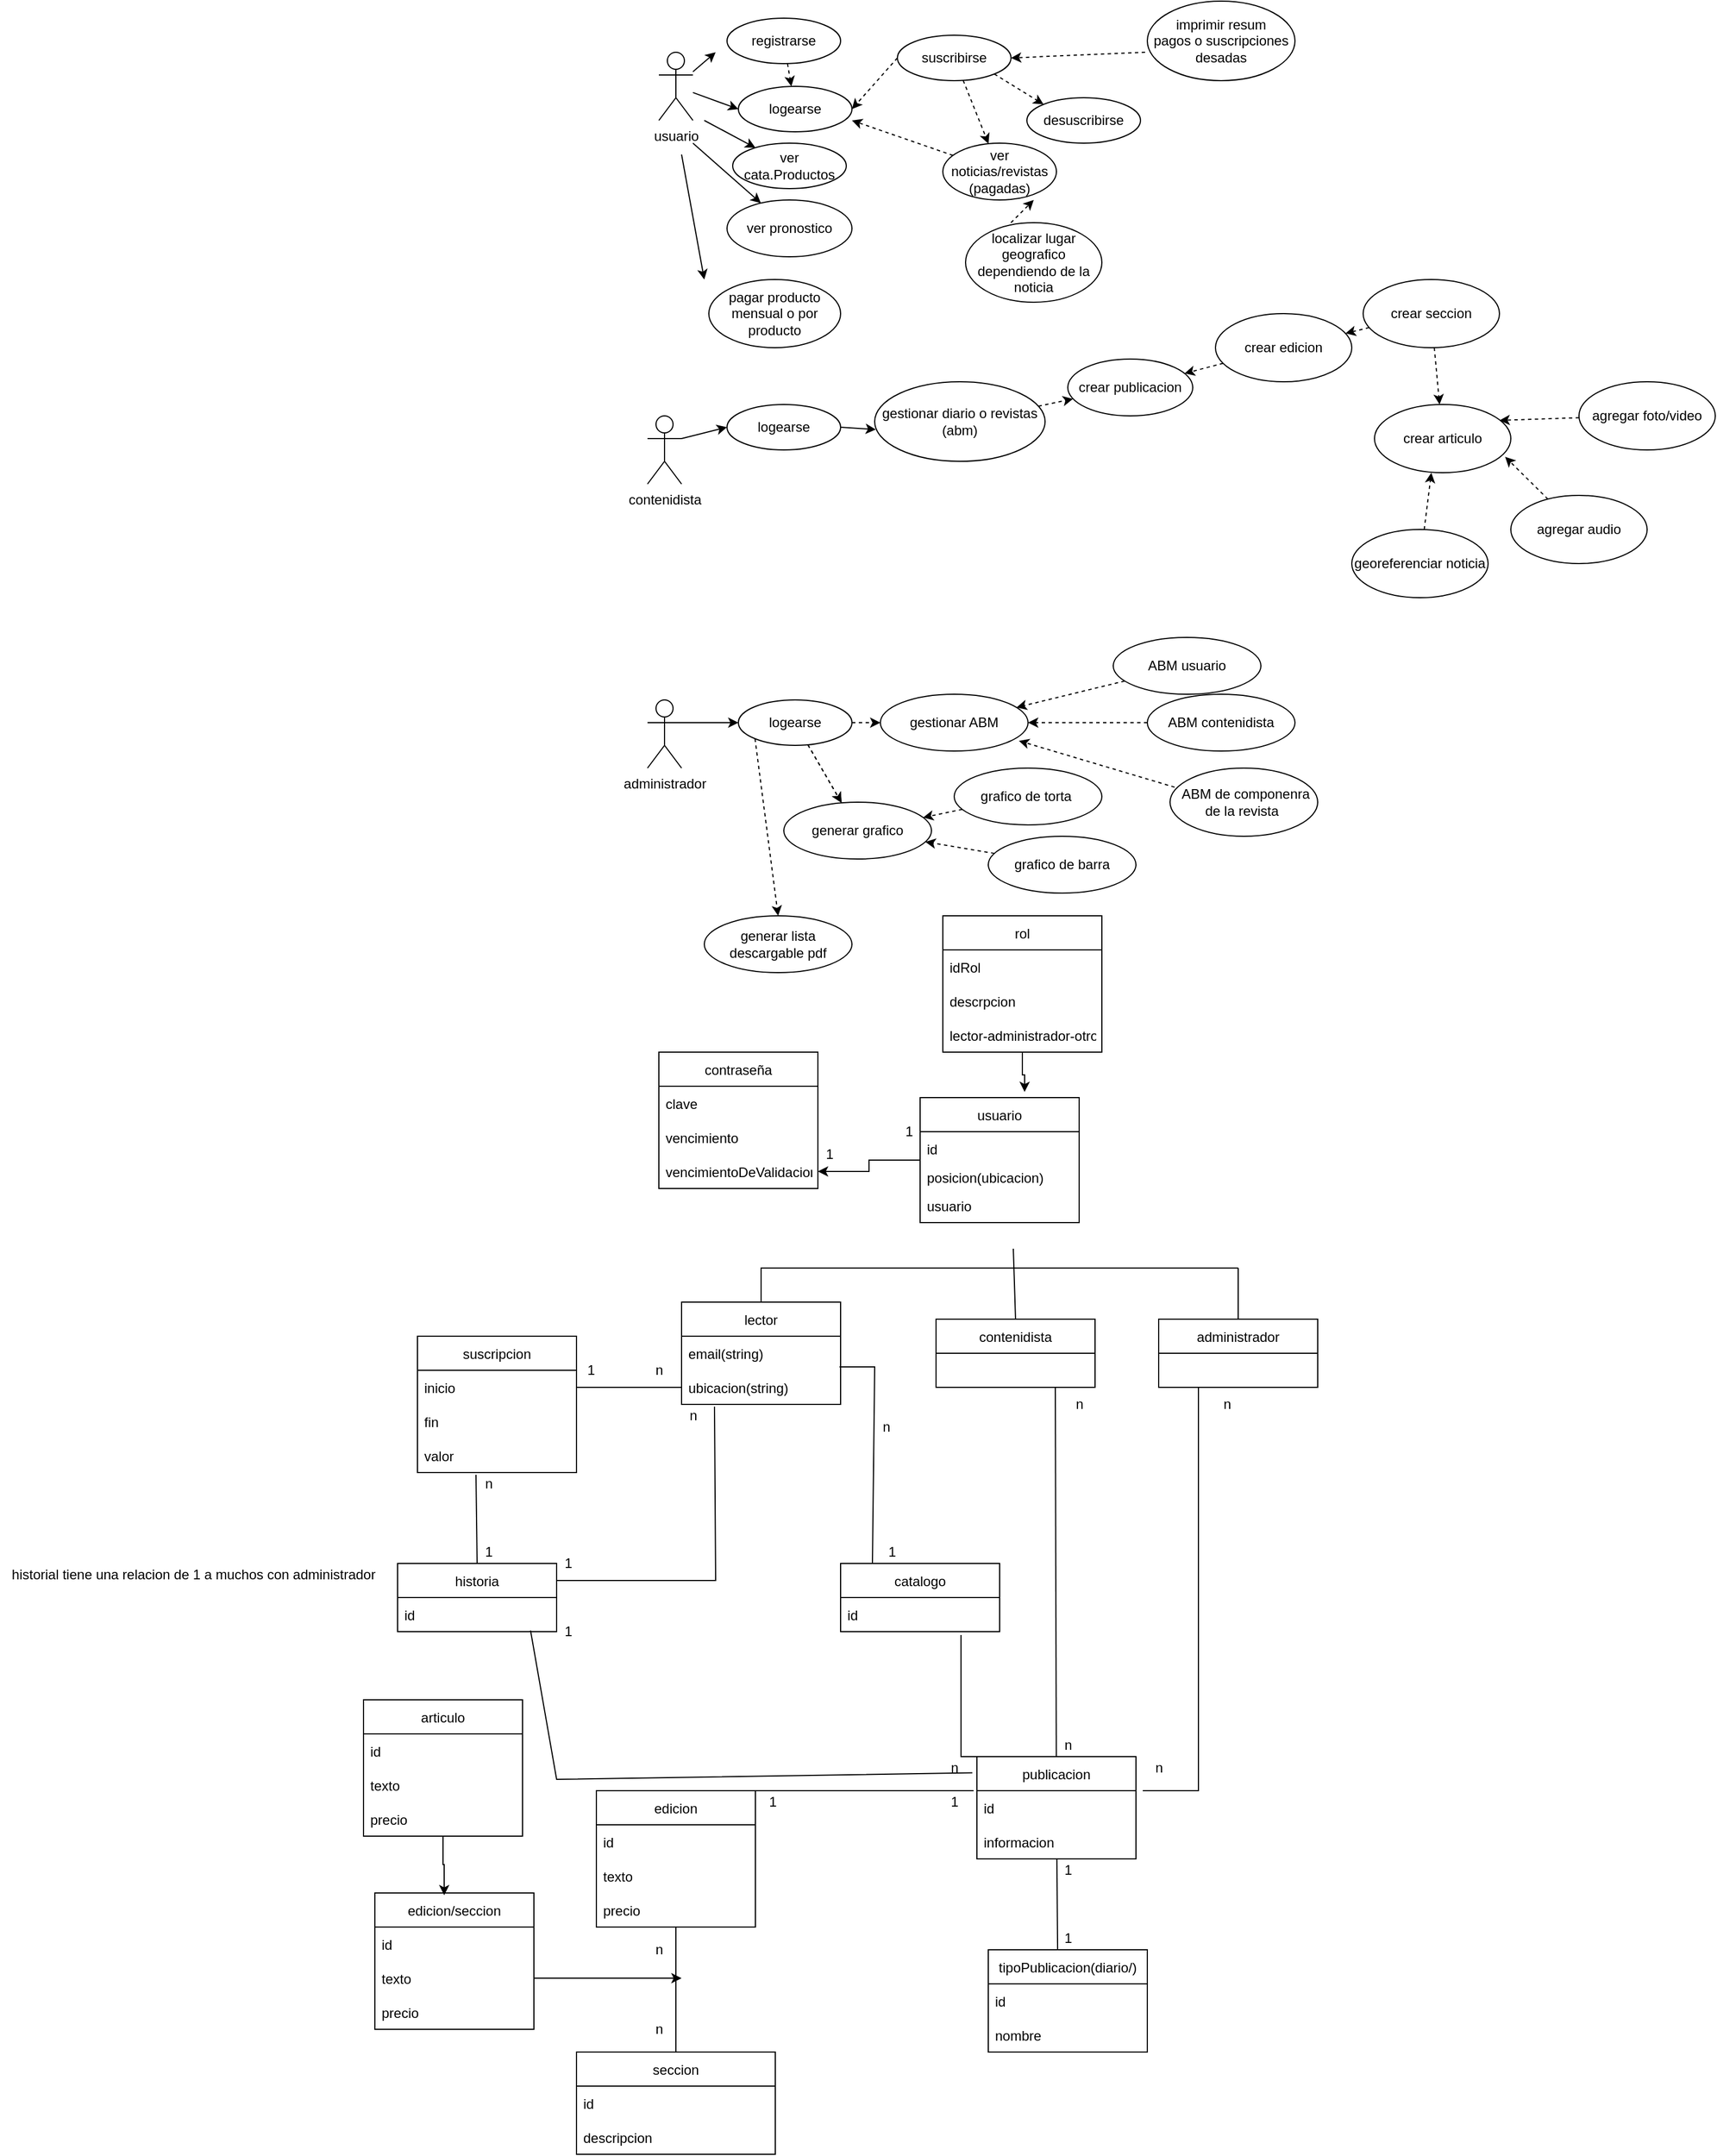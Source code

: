 <mxfile version="20.4.1" type="device"><diagram id="THn4o8wY6ySCoIW1aiq6" name="Page-1"><mxGraphModel dx="2061" dy="482" grid="1" gridSize="10" guides="1" tooltips="1" connect="1" arrows="1" fold="1" page="1" pageScale="1" pageWidth="827" pageHeight="1169" math="0" shadow="0"><root><mxCell id="0"/><mxCell id="1" parent="0"/><mxCell id="rPVQIEFr-Kwsjh4Wo6Wj-1" value="usuario" style="shape=umlActor;verticalLabelPosition=bottom;verticalAlign=top;html=1;outlineConnect=0;" parent="1" vertex="1"><mxGeometry x="30" y="50" width="30" height="60" as="geometry"/></mxCell><mxCell id="rPVQIEFr-Kwsjh4Wo6Wj-22" value="" style="edgeStyle=none;rounded=0;orthogonalLoop=1;jettySize=auto;html=1;dashed=1;startArrow=none;startFill=0;" parent="1" source="rPVQIEFr-Kwsjh4Wo6Wj-3" target="rPVQIEFr-Kwsjh4Wo6Wj-4" edge="1"><mxGeometry relative="1" as="geometry"/></mxCell><mxCell id="rPVQIEFr-Kwsjh4Wo6Wj-3" value="registrarse" style="ellipse;whiteSpace=wrap;html=1;align=center;newEdgeStyle={&quot;edgeStyle&quot;:&quot;entityRelationEdgeStyle&quot;,&quot;startArrow&quot;:&quot;none&quot;,&quot;endArrow&quot;:&quot;none&quot;,&quot;segment&quot;:10,&quot;curved&quot;:1};treeFolding=1;treeMoving=1;" parent="1" vertex="1"><mxGeometry x="90" y="20" width="100" height="40" as="geometry"/></mxCell><mxCell id="rPVQIEFr-Kwsjh4Wo6Wj-4" value="logearse" style="ellipse;whiteSpace=wrap;html=1;align=center;newEdgeStyle={&quot;edgeStyle&quot;:&quot;entityRelationEdgeStyle&quot;,&quot;startArrow&quot;:&quot;none&quot;,&quot;endArrow&quot;:&quot;none&quot;,&quot;segment&quot;:10,&quot;curved&quot;:1};treeFolding=1;treeMoving=1;" parent="1" vertex="1"><mxGeometry x="100" y="80" width="100" height="40" as="geometry"/></mxCell><mxCell id="rPVQIEFr-Kwsjh4Wo6Wj-5" value="ver cata.Productos" style="ellipse;whiteSpace=wrap;html=1;align=center;newEdgeStyle={&quot;edgeStyle&quot;:&quot;entityRelationEdgeStyle&quot;,&quot;startArrow&quot;:&quot;none&quot;,&quot;endArrow&quot;:&quot;none&quot;,&quot;segment&quot;:10,&quot;curved&quot;:1};treeFolding=1;treeMoving=1;" parent="1" vertex="1"><mxGeometry x="95" y="130" width="100" height="40" as="geometry"/></mxCell><mxCell id="rPVQIEFr-Kwsjh4Wo6Wj-26" value="" style="edgeStyle=none;rounded=0;orthogonalLoop=1;jettySize=auto;html=1;dashed=1;startArrow=none;startFill=0;" parent="1" source="rPVQIEFr-Kwsjh4Wo6Wj-6" target="rPVQIEFr-Kwsjh4Wo6Wj-9" edge="1"><mxGeometry relative="1" as="geometry"/></mxCell><mxCell id="rPVQIEFr-Kwsjh4Wo6Wj-6" value="suscribirse" style="ellipse;whiteSpace=wrap;html=1;align=center;newEdgeStyle={&quot;edgeStyle&quot;:&quot;entityRelationEdgeStyle&quot;,&quot;startArrow&quot;:&quot;none&quot;,&quot;endArrow&quot;:&quot;none&quot;,&quot;segment&quot;:10,&quot;curved&quot;:1};treeFolding=1;treeMoving=1;" parent="1" vertex="1"><mxGeometry x="240" y="35" width="100" height="40" as="geometry"/></mxCell><mxCell id="rPVQIEFr-Kwsjh4Wo6Wj-7" value="desuscribirse" style="ellipse;whiteSpace=wrap;html=1;align=center;newEdgeStyle={&quot;edgeStyle&quot;:&quot;entityRelationEdgeStyle&quot;,&quot;startArrow&quot;:&quot;none&quot;,&quot;endArrow&quot;:&quot;none&quot;,&quot;segment&quot;:10,&quot;curved&quot;:1};treeFolding=1;treeMoving=1;" parent="1" vertex="1"><mxGeometry x="354" y="90" width="100" height="40" as="geometry"/></mxCell><mxCell id="rPVQIEFr-Kwsjh4Wo6Wj-8" value="pagar producto mensual o por producto" style="ellipse;whiteSpace=wrap;html=1;align=center;newEdgeStyle={&quot;edgeStyle&quot;:&quot;entityRelationEdgeStyle&quot;,&quot;startArrow&quot;:&quot;none&quot;,&quot;endArrow&quot;:&quot;none&quot;,&quot;segment&quot;:10,&quot;curved&quot;:1};treeFolding=1;treeMoving=1;" parent="1" vertex="1"><mxGeometry x="74" y="250" width="116" height="60" as="geometry"/></mxCell><mxCell id="rPVQIEFr-Kwsjh4Wo6Wj-25" value="" style="edgeStyle=none;rounded=0;orthogonalLoop=1;jettySize=auto;html=1;dashed=1;startArrow=none;startFill=0;entryX=1;entryY=0.75;entryDx=0;entryDy=0;entryPerimeter=0;" parent="1" source="rPVQIEFr-Kwsjh4Wo6Wj-9" target="rPVQIEFr-Kwsjh4Wo6Wj-4" edge="1"><mxGeometry relative="1" as="geometry"/></mxCell><mxCell id="rPVQIEFr-Kwsjh4Wo6Wj-9" value="ver noticias/revistas&lt;br&gt;(pagadas)" style="ellipse;whiteSpace=wrap;html=1;align=center;newEdgeStyle={&quot;edgeStyle&quot;:&quot;entityRelationEdgeStyle&quot;,&quot;startArrow&quot;:&quot;none&quot;,&quot;endArrow&quot;:&quot;none&quot;,&quot;segment&quot;:10,&quot;curved&quot;:1};treeFolding=1;treeMoving=1;" parent="1" vertex="1"><mxGeometry x="280" y="130" width="100" height="50" as="geometry"/></mxCell><mxCell id="rPVQIEFr-Kwsjh4Wo6Wj-10" value="imprimir resum&lt;br&gt;pagos o suscripciones desadas" style="ellipse;whiteSpace=wrap;html=1;align=center;newEdgeStyle={&quot;edgeStyle&quot;:&quot;entityRelationEdgeStyle&quot;,&quot;startArrow&quot;:&quot;none&quot;,&quot;endArrow&quot;:&quot;none&quot;,&quot;segment&quot;:10,&quot;curved&quot;:1};treeFolding=1;treeMoving=1;" parent="1" vertex="1"><mxGeometry x="460" y="5" width="130" height="70" as="geometry"/></mxCell><mxCell id="rPVQIEFr-Kwsjh4Wo6Wj-11" value="ver pronostico" style="ellipse;whiteSpace=wrap;html=1;align=center;newEdgeStyle={&quot;edgeStyle&quot;:&quot;entityRelationEdgeStyle&quot;,&quot;startArrow&quot;:&quot;none&quot;,&quot;endArrow&quot;:&quot;none&quot;,&quot;segment&quot;:10,&quot;curved&quot;:1};treeFolding=1;treeMoving=1;" parent="1" vertex="1"><mxGeometry x="90" y="180" width="110" height="50" as="geometry"/></mxCell><mxCell id="rPVQIEFr-Kwsjh4Wo6Wj-12" value="localizar lugar geografico dependiendo de la noticia" style="ellipse;whiteSpace=wrap;html=1;align=center;newEdgeStyle={&quot;edgeStyle&quot;:&quot;entityRelationEdgeStyle&quot;,&quot;startArrow&quot;:&quot;none&quot;,&quot;endArrow&quot;:&quot;none&quot;,&quot;segment&quot;:10,&quot;curved&quot;:1};treeFolding=1;treeMoving=1;" parent="1" vertex="1"><mxGeometry x="300" y="200" width="120" height="70" as="geometry"/></mxCell><mxCell id="rPVQIEFr-Kwsjh4Wo6Wj-29" value="" style="edgeStyle=none;rounded=0;orthogonalLoop=1;jettySize=auto;html=1;dashed=1;startArrow=none;startFill=0;exitX=1;exitY=1;exitDx=0;exitDy=0;entryX=0;entryY=0;entryDx=0;entryDy=0;" parent="1" source="rPVQIEFr-Kwsjh4Wo6Wj-6" target="rPVQIEFr-Kwsjh4Wo6Wj-7" edge="1"><mxGeometry relative="1" as="geometry"><mxPoint x="349.638" y="67.598" as="sourcePoint"/><mxPoint x="424.324" y="63.169" as="targetPoint"/></mxGeometry></mxCell><mxCell id="rPVQIEFr-Kwsjh4Wo6Wj-34" value="" style="edgeStyle=none;rounded=0;orthogonalLoop=1;jettySize=auto;html=1;dashed=1;startArrow=none;startFill=0;exitX=-0.015;exitY=0.643;exitDx=0;exitDy=0;entryX=1;entryY=0.5;entryDx=0;entryDy=0;exitPerimeter=0;" parent="1" source="rPVQIEFr-Kwsjh4Wo6Wj-10" target="rPVQIEFr-Kwsjh4Wo6Wj-6" edge="1"><mxGeometry relative="1" as="geometry"><mxPoint x="339.291" y="77.369" as="sourcePoint"/><mxPoint x="408.525" y="99.343" as="targetPoint"/><Array as="points"/></mxGeometry></mxCell><mxCell id="rPVQIEFr-Kwsjh4Wo6Wj-35" value="" style="edgeStyle=none;rounded=0;orthogonalLoop=1;jettySize=auto;html=1;dashed=1;startArrow=none;startFill=0;exitX=0;exitY=0.5;exitDx=0;exitDy=0;entryX=1;entryY=0.5;entryDx=0;entryDy=0;" parent="1" source="rPVQIEFr-Kwsjh4Wo6Wj-6" target="rPVQIEFr-Kwsjh4Wo6Wj-4" edge="1"><mxGeometry relative="1" as="geometry"><mxPoint x="349.291" y="87.369" as="sourcePoint"/><mxPoint x="418.525" y="109.343" as="targetPoint"/></mxGeometry></mxCell><mxCell id="rPVQIEFr-Kwsjh4Wo6Wj-37" value="" style="edgeStyle=none;rounded=0;orthogonalLoop=1;jettySize=auto;html=1;dashed=1;startArrow=none;startFill=0;exitX=0.333;exitY=0;exitDx=0;exitDy=0;exitPerimeter=0;" parent="1" source="rPVQIEFr-Kwsjh4Wo6Wj-12" edge="1"><mxGeometry relative="1" as="geometry"><mxPoint x="369.291" y="107.369" as="sourcePoint"/><mxPoint x="360" y="180" as="targetPoint"/></mxGeometry></mxCell><mxCell id="rPVQIEFr-Kwsjh4Wo6Wj-39" value="" style="edgeStyle=none;rounded=0;orthogonalLoop=1;jettySize=auto;html=1;startArrow=none;startFill=0;entryX=0;entryY=0.5;entryDx=0;entryDy=0;" parent="1" source="rPVQIEFr-Kwsjh4Wo6Wj-1" target="rPVQIEFr-Kwsjh4Wo6Wj-4" edge="1"><mxGeometry relative="1" as="geometry"><mxPoint x="124.788" y="111.46" as="sourcePoint"/><mxPoint x="80" y="102.857" as="targetPoint"/></mxGeometry></mxCell><mxCell id="rPVQIEFr-Kwsjh4Wo6Wj-40" value="" style="edgeStyle=none;rounded=0;orthogonalLoop=1;jettySize=auto;html=1;startArrow=none;startFill=0;" parent="1" target="rPVQIEFr-Kwsjh4Wo6Wj-5" edge="1"><mxGeometry relative="1" as="geometry"><mxPoint x="70" y="110" as="sourcePoint"/><mxPoint x="110" y="110" as="targetPoint"/></mxGeometry></mxCell><mxCell id="rPVQIEFr-Kwsjh4Wo6Wj-41" value="" style="edgeStyle=none;rounded=0;orthogonalLoop=1;jettySize=auto;html=1;startArrow=none;startFill=0;" parent="1" target="rPVQIEFr-Kwsjh4Wo6Wj-11" edge="1"><mxGeometry relative="1" as="geometry"><mxPoint x="60" y="130" as="sourcePoint"/><mxPoint x="120" y="120" as="targetPoint"/></mxGeometry></mxCell><mxCell id="rPVQIEFr-Kwsjh4Wo6Wj-42" value="" style="edgeStyle=none;rounded=0;orthogonalLoop=1;jettySize=auto;html=1;startArrow=none;startFill=0;" parent="1" source="rPVQIEFr-Kwsjh4Wo6Wj-1" edge="1"><mxGeometry relative="1" as="geometry"><mxPoint x="90" y="115.455" as="sourcePoint"/><mxPoint x="80" y="50" as="targetPoint"/></mxGeometry></mxCell><mxCell id="rPVQIEFr-Kwsjh4Wo6Wj-43" value="contenidista" style="shape=umlActor;verticalLabelPosition=bottom;verticalAlign=top;html=1;outlineConnect=0;" parent="1" vertex="1"><mxGeometry x="20" y="370" width="30" height="60" as="geometry"/></mxCell><mxCell id="rPVQIEFr-Kwsjh4Wo6Wj-48" value="logearse" style="ellipse;whiteSpace=wrap;html=1;align=center;newEdgeStyle={&quot;edgeStyle&quot;:&quot;entityRelationEdgeStyle&quot;,&quot;startArrow&quot;:&quot;none&quot;,&quot;endArrow&quot;:&quot;none&quot;,&quot;segment&quot;:10,&quot;curved&quot;:1};treeFolding=1;treeMoving=1;" parent="1" vertex="1"><mxGeometry x="90" y="360" width="100" height="40" as="geometry"/></mxCell><mxCell id="rPVQIEFr-Kwsjh4Wo6Wj-49" value="" style="edgeStyle=none;rounded=0;orthogonalLoop=1;jettySize=auto;html=1;startArrow=none;startFill=0;exitX=1;exitY=0.333;exitDx=0;exitDy=0;exitPerimeter=0;entryX=0;entryY=0.5;entryDx=0;entryDy=0;" parent="1" source="rPVQIEFr-Kwsjh4Wo6Wj-43" target="rPVQIEFr-Kwsjh4Wo6Wj-48" edge="1"><mxGeometry relative="1" as="geometry"><mxPoint x="70" y="140" as="sourcePoint"/><mxPoint x="129.812" y="192.776" as="targetPoint"/></mxGeometry></mxCell><mxCell id="rPVQIEFr-Kwsjh4Wo6Wj-54" value="" style="edgeStyle=none;rounded=0;orthogonalLoop=1;jettySize=auto;html=1;startArrow=none;startFill=0;entryX=0.007;entryY=0.6;entryDx=0;entryDy=0;entryPerimeter=0;exitX=1;exitY=0.5;exitDx=0;exitDy=0;" parent="1" source="rPVQIEFr-Kwsjh4Wo6Wj-48" target="rPVQIEFr-Kwsjh4Wo6Wj-51" edge="1"><mxGeometry relative="1" as="geometry"><Array as="points"/></mxGeometry></mxCell><mxCell id="rPVQIEFr-Kwsjh4Wo6Wj-77" value="" style="edgeStyle=none;rounded=0;orthogonalLoop=1;jettySize=auto;html=1;dashed=1;startArrow=none;startFill=0;" parent="1" source="rPVQIEFr-Kwsjh4Wo6Wj-51" target="rPVQIEFr-Kwsjh4Wo6Wj-73" edge="1"><mxGeometry relative="1" as="geometry"/></mxCell><mxCell id="rPVQIEFr-Kwsjh4Wo6Wj-51" value="gestionar diario o revistas&lt;br&gt;(abm)" style="ellipse;whiteSpace=wrap;html=1;" parent="1" vertex="1"><mxGeometry x="220" y="340" width="150" height="70" as="geometry"/></mxCell><mxCell id="rPVQIEFr-Kwsjh4Wo6Wj-53" value="administrador" style="shape=umlActor;verticalLabelPosition=bottom;verticalAlign=top;html=1;outlineConnect=0;" parent="1" vertex="1"><mxGeometry x="20" y="620" width="30" height="60" as="geometry"/></mxCell><mxCell id="rPVQIEFr-Kwsjh4Wo6Wj-74" value="" style="edgeStyle=none;rounded=0;orthogonalLoop=1;jettySize=auto;html=1;dashed=1;startArrow=none;startFill=0;" parent="1" source="rPVQIEFr-Kwsjh4Wo6Wj-56" target="rPVQIEFr-Kwsjh4Wo6Wj-73" edge="1"><mxGeometry relative="1" as="geometry"/></mxCell><mxCell id="rPVQIEFr-Kwsjh4Wo6Wj-56" value="crear edicion" style="ellipse;whiteSpace=wrap;html=1;" parent="1" vertex="1"><mxGeometry x="520" y="280" width="120" height="60" as="geometry"/></mxCell><mxCell id="rPVQIEFr-Kwsjh4Wo6Wj-62" value="" style="edgeStyle=none;rounded=0;orthogonalLoop=1;jettySize=auto;html=1;dashed=1;startArrow=none;startFill=0;entryX=0.417;entryY=1;entryDx=0;entryDy=0;entryPerimeter=0;" parent="1" source="rPVQIEFr-Kwsjh4Wo6Wj-61" target="rPVQIEFr-Kwsjh4Wo6Wj-75" edge="1"><mxGeometry relative="1" as="geometry"/></mxCell><mxCell id="rPVQIEFr-Kwsjh4Wo6Wj-61" value="georeferenciar noticia" style="ellipse;whiteSpace=wrap;html=1;" parent="1" vertex="1"><mxGeometry x="640" y="470" width="120" height="60" as="geometry"/></mxCell><mxCell id="rPVQIEFr-Kwsjh4Wo6Wj-64" value="" style="edgeStyle=none;rounded=0;orthogonalLoop=1;jettySize=auto;html=1;dashed=1;startArrow=none;startFill=0;" parent="1" source="rPVQIEFr-Kwsjh4Wo6Wj-63" target="rPVQIEFr-Kwsjh4Wo6Wj-56" edge="1"><mxGeometry relative="1" as="geometry"/></mxCell><mxCell id="rPVQIEFr-Kwsjh4Wo6Wj-76" value="" style="edgeStyle=none;rounded=0;orthogonalLoop=1;jettySize=auto;html=1;dashed=1;startArrow=none;startFill=0;" parent="1" source="rPVQIEFr-Kwsjh4Wo6Wj-63" target="rPVQIEFr-Kwsjh4Wo6Wj-75" edge="1"><mxGeometry relative="1" as="geometry"/></mxCell><mxCell id="rPVQIEFr-Kwsjh4Wo6Wj-63" value="crear seccion" style="ellipse;whiteSpace=wrap;html=1;" parent="1" vertex="1"><mxGeometry x="650" y="250" width="120" height="60" as="geometry"/></mxCell><mxCell id="rPVQIEFr-Kwsjh4Wo6Wj-68" value="" style="edgeStyle=none;rounded=0;orthogonalLoop=1;jettySize=auto;html=1;dashed=1;startArrow=none;startFill=0;entryX=0.917;entryY=0.233;entryDx=0;entryDy=0;entryPerimeter=0;" parent="1" source="rPVQIEFr-Kwsjh4Wo6Wj-65" target="rPVQIEFr-Kwsjh4Wo6Wj-75" edge="1"><mxGeometry relative="1" as="geometry"/></mxCell><mxCell id="rPVQIEFr-Kwsjh4Wo6Wj-65" value="agregar foto/video&lt;span style=&quot;color: rgba(0, 0, 0, 0); font-family: monospace; font-size: 0px; text-align: start;&quot;&gt;%3CmxGraphModel%3E%3Croot%3E%3CmxCell%20id%3D%220%22%2F%3E%3CmxCell%20id%3D%221%22%20parent%3D%220%22%2F%3E%3CmxCell%20id%3D%222%22%20value%3D%22crear%20noticias%22%20style%3D%22ellipse%3BwhiteSpace%3Dwrap%3Bhtml%3D1%3B%22%20vertex%3D%221%22%20parent%3D%221%22%3E%3CmxGeometry%20x%3D%22590%22%20y%3D%22270%22%20width%3D%22120%22%20height%3D%2260%22%20as%3D%22geometry%22%2F%3E%3C%2FmxCell%3E%3C%2Froot%3E%3C%2FmxGraphModel%3E&lt;/span&gt;" style="ellipse;whiteSpace=wrap;html=1;" parent="1" vertex="1"><mxGeometry x="840" y="340" width="120" height="60" as="geometry"/></mxCell><mxCell id="rPVQIEFr-Kwsjh4Wo6Wj-67" value="" style="edgeStyle=none;rounded=0;orthogonalLoop=1;jettySize=auto;html=1;dashed=1;startArrow=none;startFill=0;entryX=0.958;entryY=0.767;entryDx=0;entryDy=0;entryPerimeter=0;" parent="1" source="rPVQIEFr-Kwsjh4Wo6Wj-66" target="rPVQIEFr-Kwsjh4Wo6Wj-75" edge="1"><mxGeometry relative="1" as="geometry"/></mxCell><mxCell id="rPVQIEFr-Kwsjh4Wo6Wj-66" value="agregar audio" style="ellipse;whiteSpace=wrap;html=1;" parent="1" vertex="1"><mxGeometry x="780" y="440" width="120" height="60" as="geometry"/></mxCell><mxCell id="rPVQIEFr-Kwsjh4Wo6Wj-84" value="" style="edgeStyle=none;rounded=0;orthogonalLoop=1;jettySize=auto;html=1;dashed=1;startArrow=none;startFill=0;" parent="1" source="rPVQIEFr-Kwsjh4Wo6Wj-69" target="rPVQIEFr-Kwsjh4Wo6Wj-80" edge="1"><mxGeometry relative="1" as="geometry"/></mxCell><mxCell id="rPVQIEFr-Kwsjh4Wo6Wj-89" value="" style="edgeStyle=none;rounded=0;orthogonalLoop=1;jettySize=auto;html=1;dashed=1;startArrow=none;startFill=0;" parent="1" source="rPVQIEFr-Kwsjh4Wo6Wj-69" target="rPVQIEFr-Kwsjh4Wo6Wj-88" edge="1"><mxGeometry relative="1" as="geometry"/></mxCell><mxCell id="rPVQIEFr-Kwsjh4Wo6Wj-97" value="" style="edgeStyle=none;rounded=0;orthogonalLoop=1;jettySize=auto;html=1;dashed=1;startArrow=none;startFill=0;" parent="1" source="rPVQIEFr-Kwsjh4Wo6Wj-69" target="rPVQIEFr-Kwsjh4Wo6Wj-88" edge="1"><mxGeometry relative="1" as="geometry"/></mxCell><mxCell id="rPVQIEFr-Kwsjh4Wo6Wj-69" value="logearse" style="ellipse;whiteSpace=wrap;html=1;align=center;newEdgeStyle={&quot;edgeStyle&quot;:&quot;entityRelationEdgeStyle&quot;,&quot;startArrow&quot;:&quot;none&quot;,&quot;endArrow&quot;:&quot;none&quot;,&quot;segment&quot;:10,&quot;curved&quot;:1};treeFolding=1;treeMoving=1;" parent="1" vertex="1"><mxGeometry x="100" y="620" width="100" height="40" as="geometry"/></mxCell><mxCell id="rPVQIEFr-Kwsjh4Wo6Wj-70" value="" style="edgeStyle=none;rounded=0;orthogonalLoop=1;jettySize=auto;html=1;startArrow=none;startFill=0;entryX=0;entryY=0.5;entryDx=0;entryDy=0;exitX=1;exitY=0.333;exitDx=0;exitDy=0;exitPerimeter=0;" parent="1" source="rPVQIEFr-Kwsjh4Wo6Wj-53" target="rPVQIEFr-Kwsjh4Wo6Wj-69" edge="1"><mxGeometry relative="1" as="geometry"><mxPoint x="60" y="630" as="sourcePoint"/><mxPoint x="100" y="390" as="targetPoint"/></mxGeometry></mxCell><mxCell id="rPVQIEFr-Kwsjh4Wo6Wj-71" value="" style="edgeStyle=none;rounded=0;orthogonalLoop=1;jettySize=auto;html=1;startArrow=none;startFill=0;" parent="1" edge="1"><mxGeometry relative="1" as="geometry"><mxPoint x="50" y="140" as="sourcePoint"/><mxPoint x="70" y="250" as="targetPoint"/></mxGeometry></mxCell><mxCell id="rPVQIEFr-Kwsjh4Wo6Wj-73" value="crear publicacion" style="ellipse;whiteSpace=wrap;html=1;" parent="1" vertex="1"><mxGeometry x="390" y="320" width="110" height="50" as="geometry"/></mxCell><mxCell id="rPVQIEFr-Kwsjh4Wo6Wj-75" value="crear articulo" style="ellipse;whiteSpace=wrap;html=1;" parent="1" vertex="1"><mxGeometry x="660" y="360" width="120" height="60" as="geometry"/></mxCell><mxCell id="rPVQIEFr-Kwsjh4Wo6Wj-80" value="gestionar ABM&lt;br&gt;" style="ellipse;whiteSpace=wrap;html=1;" parent="1" vertex="1"><mxGeometry x="225" y="615" width="130" height="50" as="geometry"/></mxCell><mxCell id="rPVQIEFr-Kwsjh4Wo6Wj-81" value="&amp;nbsp;ABM de componenra de la revista&amp;nbsp;" style="ellipse;whiteSpace=wrap;html=1;" parent="1" vertex="1"><mxGeometry x="480" y="680" width="130" height="60" as="geometry"/></mxCell><mxCell id="rPVQIEFr-Kwsjh4Wo6Wj-86" value="" style="edgeStyle=none;rounded=0;orthogonalLoop=1;jettySize=auto;html=1;dashed=1;startArrow=none;startFill=0;" parent="1" source="rPVQIEFr-Kwsjh4Wo6Wj-82" target="rPVQIEFr-Kwsjh4Wo6Wj-80" edge="1"><mxGeometry relative="1" as="geometry"/></mxCell><mxCell id="rPVQIEFr-Kwsjh4Wo6Wj-82" value="ABM contenidista" style="ellipse;whiteSpace=wrap;html=1;" parent="1" vertex="1"><mxGeometry x="460" y="615" width="130" height="50" as="geometry"/></mxCell><mxCell id="rPVQIEFr-Kwsjh4Wo6Wj-85" value="" style="edgeStyle=none;rounded=0;orthogonalLoop=1;jettySize=auto;html=1;dashed=1;startArrow=none;startFill=0;" parent="1" source="rPVQIEFr-Kwsjh4Wo6Wj-83" target="rPVQIEFr-Kwsjh4Wo6Wj-80" edge="1"><mxGeometry relative="1" as="geometry"/></mxCell><mxCell id="rPVQIEFr-Kwsjh4Wo6Wj-83" value="ABM usuario" style="ellipse;whiteSpace=wrap;html=1;" parent="1" vertex="1"><mxGeometry x="430" y="565" width="130" height="50" as="geometry"/></mxCell><mxCell id="rPVQIEFr-Kwsjh4Wo6Wj-87" value="" style="edgeStyle=none;rounded=0;orthogonalLoop=1;jettySize=auto;html=1;dashed=1;startArrow=none;startFill=0;exitX=0.031;exitY=0.28;exitDx=0;exitDy=0;exitPerimeter=0;entryX=0.938;entryY=0.82;entryDx=0;entryDy=0;entryPerimeter=0;" parent="1" source="rPVQIEFr-Kwsjh4Wo6Wj-81" target="rPVQIEFr-Kwsjh4Wo6Wj-80" edge="1"><mxGeometry relative="1" as="geometry"><mxPoint x="401.677" y="659.357" as="sourcePoint"/><mxPoint x="363.257" y="655.751" as="targetPoint"/></mxGeometry></mxCell><mxCell id="rPVQIEFr-Kwsjh4Wo6Wj-88" value="generar grafico" style="ellipse;whiteSpace=wrap;html=1;" parent="1" vertex="1"><mxGeometry x="140" y="710" width="130" height="50" as="geometry"/></mxCell><mxCell id="rPVQIEFr-Kwsjh4Wo6Wj-92" value="" style="edgeStyle=none;rounded=0;orthogonalLoop=1;jettySize=auto;html=1;dashed=1;startArrow=none;startFill=0;" parent="1" source="rPVQIEFr-Kwsjh4Wo6Wj-90" target="rPVQIEFr-Kwsjh4Wo6Wj-88" edge="1"><mxGeometry relative="1" as="geometry"/></mxCell><mxCell id="rPVQIEFr-Kwsjh4Wo6Wj-90" value="grafico de torta&amp;nbsp;" style="ellipse;whiteSpace=wrap;html=1;" parent="1" vertex="1"><mxGeometry x="290" y="680" width="130" height="50" as="geometry"/></mxCell><mxCell id="rPVQIEFr-Kwsjh4Wo6Wj-93" value="" style="edgeStyle=none;rounded=0;orthogonalLoop=1;jettySize=auto;html=1;dashed=1;startArrow=none;startFill=0;" parent="1" source="rPVQIEFr-Kwsjh4Wo6Wj-91" target="rPVQIEFr-Kwsjh4Wo6Wj-88" edge="1"><mxGeometry relative="1" as="geometry"/></mxCell><mxCell id="rPVQIEFr-Kwsjh4Wo6Wj-91" value="grafico de barra" style="ellipse;whiteSpace=wrap;html=1;" parent="1" vertex="1"><mxGeometry x="320" y="740" width="130" height="50" as="geometry"/></mxCell><mxCell id="rPVQIEFr-Kwsjh4Wo6Wj-94" value="generar lista descargable pdf" style="ellipse;whiteSpace=wrap;html=1;" parent="1" vertex="1"><mxGeometry x="70" y="810" width="130" height="50" as="geometry"/></mxCell><mxCell id="rPVQIEFr-Kwsjh4Wo6Wj-98" value="" style="edgeStyle=none;rounded=0;orthogonalLoop=1;jettySize=auto;html=1;dashed=1;startArrow=none;startFill=0;exitX=0;exitY=1;exitDx=0;exitDy=0;entryX=0.5;entryY=0;entryDx=0;entryDy=0;" parent="1" source="rPVQIEFr-Kwsjh4Wo6Wj-69" target="rPVQIEFr-Kwsjh4Wo6Wj-94" edge="1"><mxGeometry relative="1" as="geometry"><mxPoint x="171.141" y="669.497" as="sourcePoint"/><mxPoint x="200.872" y="720.598" as="targetPoint"/></mxGeometry></mxCell><mxCell id="B52Sp3din4S7yxgTqeCa-10" value="" style="edgeStyle=orthogonalEdgeStyle;rounded=0;orthogonalLoop=1;jettySize=auto;html=1;" edge="1" parent="1" source="rPVQIEFr-Kwsjh4Wo6Wj-99" target="B52Sp3din4S7yxgTqeCa-3"><mxGeometry relative="1" as="geometry"/></mxCell><mxCell id="rPVQIEFr-Kwsjh4Wo6Wj-99" value="usuario" style="swimlane;fontStyle=0;childLayout=stackLayout;horizontal=1;startSize=30;horizontalStack=0;resizeParent=1;resizeParentMax=0;resizeLast=0;collapsible=1;marginBottom=0;" parent="1" vertex="1"><mxGeometry x="260" y="970" width="140" height="110" as="geometry"/></mxCell><mxCell id="rPVQIEFr-Kwsjh4Wo6Wj-100" value="id" style="text;strokeColor=none;fillColor=none;align=left;verticalAlign=middle;spacingLeft=4;spacingRight=4;overflow=hidden;points=[[0,0.5],[1,0.5]];portConstraint=eastwest;rotatable=0;" parent="rPVQIEFr-Kwsjh4Wo6Wj-99" vertex="1"><mxGeometry y="30" width="140" height="30" as="geometry"/></mxCell><mxCell id="B52Sp3din4S7yxgTqeCa-13" value="posicion(ubicacion)" style="text;strokeColor=none;fillColor=none;align=left;verticalAlign=middle;spacingLeft=4;spacingRight=4;overflow=hidden;points=[[0,0.5],[1,0.5]];portConstraint=eastwest;rotatable=0;" vertex="1" parent="rPVQIEFr-Kwsjh4Wo6Wj-99"><mxGeometry y="60" width="140" height="20" as="geometry"/></mxCell><mxCell id="rPVQIEFr-Kwsjh4Wo6Wj-101" value="usuario" style="text;strokeColor=none;fillColor=none;align=left;verticalAlign=middle;spacingLeft=4;spacingRight=4;overflow=hidden;points=[[0,0.5],[1,0.5]];portConstraint=eastwest;rotatable=0;" parent="rPVQIEFr-Kwsjh4Wo6Wj-99" vertex="1"><mxGeometry y="80" width="140" height="30" as="geometry"/></mxCell><mxCell id="rPVQIEFr-Kwsjh4Wo6Wj-118" style="edgeStyle=none;rounded=0;orthogonalLoop=1;jettySize=auto;html=1;exitX=0.5;exitY=0;exitDx=0;exitDy=0;startArrow=none;startFill=0;endArrow=none;endFill=0;" parent="1" source="rPVQIEFr-Kwsjh4Wo6Wj-103" edge="1"><mxGeometry relative="1" as="geometry"><mxPoint x="540" y="1120" as="targetPoint"/></mxGeometry></mxCell><mxCell id="rPVQIEFr-Kwsjh4Wo6Wj-187" style="edgeStyle=none;rounded=0;orthogonalLoop=1;jettySize=auto;html=1;exitX=0.25;exitY=1;exitDx=0;exitDy=0;entryX=1.043;entryY=0;entryDx=0;entryDy=0;entryPerimeter=0;startArrow=none;startFill=0;endArrow=none;endFill=0;" parent="1" source="rPVQIEFr-Kwsjh4Wo6Wj-103" target="rPVQIEFr-Kwsjh4Wo6Wj-173" edge="1"><mxGeometry relative="1" as="geometry"><Array as="points"><mxPoint x="505" y="1580"/></Array></mxGeometry></mxCell><mxCell id="rPVQIEFr-Kwsjh4Wo6Wj-103" value="administrador" style="swimlane;fontStyle=0;childLayout=stackLayout;horizontal=1;startSize=30;horizontalStack=0;resizeParent=1;resizeParentMax=0;resizeLast=0;collapsible=1;marginBottom=0;" parent="1" vertex="1"><mxGeometry x="470" y="1165" width="140" height="60" as="geometry"/></mxCell><mxCell id="rPVQIEFr-Kwsjh4Wo6Wj-117" style="edgeStyle=none;rounded=0;orthogonalLoop=1;jettySize=auto;html=1;exitX=0.5;exitY=0;exitDx=0;exitDy=0;startArrow=none;startFill=0;endArrow=none;endFill=0;entryX=0.586;entryY=1.15;entryDx=0;entryDy=0;entryPerimeter=0;" parent="1" source="rPVQIEFr-Kwsjh4Wo6Wj-107" edge="1"><mxGeometry relative="1" as="geometry"><mxPoint x="342.04" y="1103" as="targetPoint"/><mxPoint x="346" y="1165" as="sourcePoint"/></mxGeometry></mxCell><mxCell id="rPVQIEFr-Kwsjh4Wo6Wj-194" style="edgeStyle=none;rounded=0;orthogonalLoop=1;jettySize=auto;html=1;exitX=0.75;exitY=1;exitDx=0;exitDy=0;startArrow=none;startFill=0;endArrow=none;endFill=0;" parent="1" source="rPVQIEFr-Kwsjh4Wo6Wj-107" target="rPVQIEFr-Kwsjh4Wo6Wj-172" edge="1"><mxGeometry relative="1" as="geometry"/></mxCell><mxCell id="rPVQIEFr-Kwsjh4Wo6Wj-107" value="contenidista" style="swimlane;fontStyle=0;childLayout=stackLayout;horizontal=1;startSize=30;horizontalStack=0;resizeParent=1;resizeParentMax=0;resizeLast=0;collapsible=1;marginBottom=0;" parent="1" vertex="1"><mxGeometry x="274" y="1165" width="140" height="60" as="geometry"/></mxCell><mxCell id="rPVQIEFr-Kwsjh4Wo6Wj-116" style="edgeStyle=none;rounded=0;orthogonalLoop=1;jettySize=auto;html=1;exitX=0.5;exitY=0;exitDx=0;exitDy=0;startArrow=none;startFill=0;endArrow=none;endFill=0;" parent="1" source="rPVQIEFr-Kwsjh4Wo6Wj-111" edge="1"><mxGeometry relative="1" as="geometry"><mxPoint x="540" y="1120" as="targetPoint"/><Array as="points"><mxPoint x="120" y="1120"/><mxPoint x="330" y="1120"/><mxPoint x="350" y="1120"/></Array></mxGeometry></mxCell><mxCell id="rPVQIEFr-Kwsjh4Wo6Wj-111" value="lector" style="swimlane;fontStyle=0;childLayout=stackLayout;horizontal=1;startSize=30;horizontalStack=0;resizeParent=1;resizeParentMax=0;resizeLast=0;collapsible=1;marginBottom=0;" parent="1" vertex="1"><mxGeometry x="50" y="1150" width="140" height="90" as="geometry"/></mxCell><mxCell id="rPVQIEFr-Kwsjh4Wo6Wj-113" value="email(string)" style="text;strokeColor=none;fillColor=none;align=left;verticalAlign=middle;spacingLeft=4;spacingRight=4;overflow=hidden;points=[[0,0.5],[1,0.5]];portConstraint=eastwest;rotatable=0;" parent="rPVQIEFr-Kwsjh4Wo6Wj-111" vertex="1"><mxGeometry y="30" width="140" height="30" as="geometry"/></mxCell><mxCell id="rPVQIEFr-Kwsjh4Wo6Wj-114" value="ubicacion(string)" style="text;strokeColor=none;fillColor=none;align=left;verticalAlign=middle;spacingLeft=4;spacingRight=4;overflow=hidden;points=[[0,0.5],[1,0.5]];portConstraint=eastwest;rotatable=0;" parent="rPVQIEFr-Kwsjh4Wo6Wj-111" vertex="1"><mxGeometry y="60" width="140" height="30" as="geometry"/></mxCell><mxCell id="rPVQIEFr-Kwsjh4Wo6Wj-185" style="edgeStyle=none;rounded=0;orthogonalLoop=1;jettySize=auto;html=1;entryX=0.993;entryY=-0.1;entryDx=0;entryDy=0;entryPerimeter=0;startArrow=none;startFill=0;endArrow=none;endFill=0;exitX=0.2;exitY=0.017;exitDx=0;exitDy=0;exitPerimeter=0;" parent="1" source="rPVQIEFr-Kwsjh4Wo6Wj-119" target="rPVQIEFr-Kwsjh4Wo6Wj-114" edge="1"><mxGeometry relative="1" as="geometry"><mxPoint x="210" y="1390" as="sourcePoint"/><Array as="points"><mxPoint x="220" y="1207"/></Array></mxGeometry></mxCell><mxCell id="rPVQIEFr-Kwsjh4Wo6Wj-119" value="catalogo" style="swimlane;fontStyle=0;childLayout=stackLayout;horizontal=1;startSize=30;horizontalStack=0;resizeParent=1;resizeParentMax=0;resizeLast=0;collapsible=1;marginBottom=0;" parent="1" vertex="1"><mxGeometry x="190" y="1380" width="140" height="60" as="geometry"/></mxCell><mxCell id="rPVQIEFr-Kwsjh4Wo6Wj-120" value="id" style="text;strokeColor=none;fillColor=none;align=left;verticalAlign=middle;spacingLeft=4;spacingRight=4;overflow=hidden;points=[[0,0.5],[1,0.5]];portConstraint=eastwest;rotatable=0;" parent="rPVQIEFr-Kwsjh4Wo6Wj-119" vertex="1"><mxGeometry y="30" width="140" height="30" as="geometry"/></mxCell><mxCell id="rPVQIEFr-Kwsjh4Wo6Wj-151" value="" style="edgeStyle=none;rounded=0;orthogonalLoop=1;jettySize=auto;html=1;startArrow=none;startFill=0;endArrow=none;endFill=0;entryX=0.5;entryY=0;entryDx=0;entryDy=0;" parent="1" source="rPVQIEFr-Kwsjh4Wo6Wj-137" target="rPVQIEFr-Kwsjh4Wo6Wj-147" edge="1"><mxGeometry relative="1" as="geometry"><mxPoint x="30" y="1750" as="targetPoint"/></mxGeometry></mxCell><mxCell id="rPVQIEFr-Kwsjh4Wo6Wj-177" style="edgeStyle=none;rounded=0;orthogonalLoop=1;jettySize=auto;html=1;exitX=1;exitY=0;exitDx=0;exitDy=0;entryX=-0.021;entryY=0;entryDx=0;entryDy=0;entryPerimeter=0;startArrow=none;startFill=0;endArrow=none;endFill=0;" parent="1" source="rPVQIEFr-Kwsjh4Wo6Wj-137" target="rPVQIEFr-Kwsjh4Wo6Wj-173" edge="1"><mxGeometry relative="1" as="geometry"/></mxCell><mxCell id="rPVQIEFr-Kwsjh4Wo6Wj-137" value="edicion" style="swimlane;fontStyle=0;childLayout=stackLayout;horizontal=1;startSize=30;horizontalStack=0;resizeParent=1;resizeParentMax=0;resizeLast=0;collapsible=1;marginBottom=0;" parent="1" vertex="1"><mxGeometry x="-25" y="1580" width="140" height="120" as="geometry"/></mxCell><mxCell id="rPVQIEFr-Kwsjh4Wo6Wj-141" value="id" style="text;strokeColor=none;fillColor=none;align=left;verticalAlign=middle;spacingLeft=4;spacingRight=4;overflow=hidden;points=[[0,0.5],[1,0.5]];portConstraint=eastwest;rotatable=0;" parent="rPVQIEFr-Kwsjh4Wo6Wj-137" vertex="1"><mxGeometry y="30" width="140" height="30" as="geometry"/></mxCell><mxCell id="rPVQIEFr-Kwsjh4Wo6Wj-138" value="texto" style="text;strokeColor=none;fillColor=none;align=left;verticalAlign=middle;spacingLeft=4;spacingRight=4;overflow=hidden;points=[[0,0.5],[1,0.5]];portConstraint=eastwest;rotatable=0;" parent="rPVQIEFr-Kwsjh4Wo6Wj-137" vertex="1"><mxGeometry y="60" width="140" height="30" as="geometry"/></mxCell><mxCell id="rPVQIEFr-Kwsjh4Wo6Wj-174" value="precio" style="text;strokeColor=none;fillColor=none;align=left;verticalAlign=middle;spacingLeft=4;spacingRight=4;overflow=hidden;points=[[0,0.5],[1,0.5]];portConstraint=eastwest;rotatable=0;" parent="rPVQIEFr-Kwsjh4Wo6Wj-137" vertex="1"><mxGeometry y="90" width="140" height="30" as="geometry"/></mxCell><mxCell id="rPVQIEFr-Kwsjh4Wo6Wj-147" value="seccion" style="swimlane;fontStyle=0;childLayout=stackLayout;horizontal=1;startSize=30;horizontalStack=0;resizeParent=1;resizeParentMax=0;resizeLast=0;collapsible=1;marginBottom=0;" parent="1" vertex="1"><mxGeometry x="-42.5" y="1810" width="175" height="90" as="geometry"/></mxCell><mxCell id="rPVQIEFr-Kwsjh4Wo6Wj-152" value="id" style="text;strokeColor=none;fillColor=none;align=left;verticalAlign=middle;spacingLeft=4;spacingRight=4;overflow=hidden;points=[[0,0.5],[1,0.5]];portConstraint=eastwest;rotatable=0;" parent="rPVQIEFr-Kwsjh4Wo6Wj-147" vertex="1"><mxGeometry y="30" width="175" height="30" as="geometry"/></mxCell><mxCell id="rPVQIEFr-Kwsjh4Wo6Wj-148" value="descripcion" style="text;strokeColor=none;fillColor=none;align=left;verticalAlign=middle;spacingLeft=4;spacingRight=4;overflow=hidden;points=[[0,0.5],[1,0.5]];portConstraint=eastwest;rotatable=0;" parent="rPVQIEFr-Kwsjh4Wo6Wj-147" vertex="1"><mxGeometry y="60" width="175" height="30" as="geometry"/></mxCell><mxCell id="rPVQIEFr-Kwsjh4Wo6Wj-162" value="n" style="text;html=1;align=center;verticalAlign=middle;resizable=0;points=[];autosize=1;strokeColor=none;fillColor=none;" parent="1" vertex="1"><mxGeometry x="20" y="1780" width="20" height="20" as="geometry"/></mxCell><mxCell id="rPVQIEFr-Kwsjh4Wo6Wj-169" value="tipoPublicacion(diario/)" style="swimlane;fontStyle=0;childLayout=stackLayout;horizontal=1;startSize=30;horizontalStack=0;resizeParent=1;resizeParentMax=0;resizeLast=0;collapsible=1;marginBottom=0;" parent="1" vertex="1"><mxGeometry x="320" y="1720" width="140" height="90" as="geometry"/></mxCell><mxCell id="rPVQIEFr-Kwsjh4Wo6Wj-170" value="id" style="text;strokeColor=none;fillColor=none;align=left;verticalAlign=middle;spacingLeft=4;spacingRight=4;overflow=hidden;points=[[0,0.5],[1,0.5]];portConstraint=eastwest;rotatable=0;" parent="rPVQIEFr-Kwsjh4Wo6Wj-169" vertex="1"><mxGeometry y="30" width="140" height="30" as="geometry"/></mxCell><mxCell id="rPVQIEFr-Kwsjh4Wo6Wj-171" value="nombre" style="text;strokeColor=none;fillColor=none;align=left;verticalAlign=middle;spacingLeft=4;spacingRight=4;overflow=hidden;points=[[0,0.5],[1,0.5]];portConstraint=eastwest;rotatable=0;" parent="rPVQIEFr-Kwsjh4Wo6Wj-169" vertex="1"><mxGeometry y="60" width="140" height="30" as="geometry"/></mxCell><mxCell id="rPVQIEFr-Kwsjh4Wo6Wj-175" value="" style="edgeStyle=none;rounded=0;orthogonalLoop=1;jettySize=auto;html=1;startArrow=none;startFill=0;endArrow=none;endFill=0;entryX=0.436;entryY=0;entryDx=0;entryDy=0;entryPerimeter=0;" parent="1" source="rPVQIEFr-Kwsjh4Wo6Wj-172" target="rPVQIEFr-Kwsjh4Wo6Wj-169" edge="1"><mxGeometry relative="1" as="geometry"/></mxCell><mxCell id="rPVQIEFr-Kwsjh4Wo6Wj-182" style="edgeStyle=none;rounded=0;orthogonalLoop=1;jettySize=auto;html=1;exitX=0;exitY=0;exitDx=0;exitDy=0;entryX=0.757;entryY=1.1;entryDx=0;entryDy=0;entryPerimeter=0;startArrow=none;startFill=0;endArrow=none;endFill=0;" parent="1" source="rPVQIEFr-Kwsjh4Wo6Wj-172" target="rPVQIEFr-Kwsjh4Wo6Wj-120" edge="1"><mxGeometry relative="1" as="geometry"><Array as="points"><mxPoint x="296" y="1550"/></Array></mxGeometry></mxCell><mxCell id="rPVQIEFr-Kwsjh4Wo6Wj-172" value="publicacion" style="swimlane;fontStyle=0;childLayout=stackLayout;horizontal=1;startSize=30;horizontalStack=0;resizeParent=1;resizeParentMax=0;resizeLast=0;collapsible=1;marginBottom=0;" parent="1" vertex="1"><mxGeometry x="310" y="1550" width="140" height="90" as="geometry"/></mxCell><mxCell id="rPVQIEFr-Kwsjh4Wo6Wj-173" value="id" style="text;strokeColor=none;fillColor=none;align=left;verticalAlign=middle;spacingLeft=4;spacingRight=4;overflow=hidden;points=[[0,0.5],[1,0.5]];portConstraint=eastwest;rotatable=0;" parent="rPVQIEFr-Kwsjh4Wo6Wj-172" vertex="1"><mxGeometry y="30" width="140" height="30" as="geometry"/></mxCell><mxCell id="rPVQIEFr-Kwsjh4Wo6Wj-198" value="informacion" style="text;strokeColor=none;fillColor=none;align=left;verticalAlign=middle;spacingLeft=4;spacingRight=4;overflow=hidden;points=[[0,0.5],[1,0.5]];portConstraint=eastwest;rotatable=0;" parent="rPVQIEFr-Kwsjh4Wo6Wj-172" vertex="1"><mxGeometry y="60" width="140" height="30" as="geometry"/></mxCell><mxCell id="rPVQIEFr-Kwsjh4Wo6Wj-176" style="edgeStyle=none;rounded=0;orthogonalLoop=1;jettySize=auto;html=1;exitX=1;exitY=0;exitDx=0;exitDy=0;startArrow=none;startFill=0;endArrow=none;endFill=0;" parent="1" source="rPVQIEFr-Kwsjh4Wo6Wj-137" target="rPVQIEFr-Kwsjh4Wo6Wj-137" edge="1"><mxGeometry relative="1" as="geometry"/></mxCell><mxCell id="rPVQIEFr-Kwsjh4Wo6Wj-178" value="1" style="text;html=1;align=center;verticalAlign=middle;resizable=0;points=[];autosize=1;strokeColor=none;fillColor=none;" parent="1" vertex="1"><mxGeometry x="120" y="1580" width="20" height="20" as="geometry"/></mxCell><mxCell id="rPVQIEFr-Kwsjh4Wo6Wj-179" value="1" style="text;html=1;align=center;verticalAlign=middle;resizable=0;points=[];autosize=1;strokeColor=none;fillColor=none;" parent="1" vertex="1"><mxGeometry x="280" y="1580" width="20" height="20" as="geometry"/></mxCell><mxCell id="rPVQIEFr-Kwsjh4Wo6Wj-180" value="1" style="text;html=1;align=center;verticalAlign=middle;resizable=0;points=[];autosize=1;strokeColor=none;fillColor=none;" parent="1" vertex="1"><mxGeometry x="380" y="1640" width="20" height="20" as="geometry"/></mxCell><mxCell id="rPVQIEFr-Kwsjh4Wo6Wj-181" value="1" style="text;html=1;align=center;verticalAlign=middle;resizable=0;points=[];autosize=1;strokeColor=none;fillColor=none;" parent="1" vertex="1"><mxGeometry x="380" y="1700" width="20" height="20" as="geometry"/></mxCell><mxCell id="rPVQIEFr-Kwsjh4Wo6Wj-184" value="n" style="text;html=1;align=center;verticalAlign=middle;resizable=0;points=[];autosize=1;strokeColor=none;fillColor=none;" parent="1" vertex="1"><mxGeometry x="380" y="1530" width="20" height="20" as="geometry"/></mxCell><mxCell id="rPVQIEFr-Kwsjh4Wo6Wj-189" value="n" style="text;html=1;align=center;verticalAlign=middle;resizable=0;points=[];autosize=1;strokeColor=none;fillColor=none;" parent="1" vertex="1"><mxGeometry x="220" y="1250" width="20" height="20" as="geometry"/></mxCell><mxCell id="rPVQIEFr-Kwsjh4Wo6Wj-193" value="n" style="text;html=1;align=center;verticalAlign=middle;resizable=0;points=[];autosize=1;strokeColor=none;fillColor=none;" parent="1" vertex="1"><mxGeometry x="520" y="1230" width="20" height="20" as="geometry"/></mxCell><mxCell id="rPVQIEFr-Kwsjh4Wo6Wj-195" value="n" style="text;html=1;align=center;verticalAlign=middle;resizable=0;points=[];autosize=1;strokeColor=none;fillColor=none;" parent="1" vertex="1"><mxGeometry x="390" y="1230" width="20" height="20" as="geometry"/></mxCell><mxCell id="rPVQIEFr-Kwsjh4Wo6Wj-196" value="n" style="text;html=1;align=center;verticalAlign=middle;resizable=0;points=[];autosize=1;strokeColor=none;fillColor=none;" parent="1" vertex="1"><mxGeometry x="460" y="1550" width="20" height="20" as="geometry"/></mxCell><mxCell id="rPVQIEFr-Kwsjh4Wo6Wj-197" value="1" style="text;html=1;align=center;verticalAlign=middle;resizable=0;points=[];autosize=1;strokeColor=none;fillColor=none;" parent="1" vertex="1"><mxGeometry x="225" y="1360" width="20" height="20" as="geometry"/></mxCell><mxCell id="rPVQIEFr-Kwsjh4Wo6Wj-199" value="suscripcion" style="swimlane;fontStyle=0;childLayout=stackLayout;horizontal=1;startSize=30;horizontalStack=0;resizeParent=1;resizeParentMax=0;resizeLast=0;collapsible=1;marginBottom=0;" parent="1" vertex="1"><mxGeometry x="-182.5" y="1180" width="140" height="120" as="geometry"/></mxCell><mxCell id="rPVQIEFr-Kwsjh4Wo6Wj-200" value="inicio" style="text;strokeColor=none;fillColor=none;align=left;verticalAlign=middle;spacingLeft=4;spacingRight=4;overflow=hidden;points=[[0,0.5],[1,0.5]];portConstraint=eastwest;rotatable=0;" parent="rPVQIEFr-Kwsjh4Wo6Wj-199" vertex="1"><mxGeometry y="30" width="140" height="30" as="geometry"/></mxCell><mxCell id="rPVQIEFr-Kwsjh4Wo6Wj-201" value="fin" style="text;strokeColor=none;fillColor=none;align=left;verticalAlign=middle;spacingLeft=4;spacingRight=4;overflow=hidden;points=[[0,0.5],[1,0.5]];portConstraint=eastwest;rotatable=0;" parent="rPVQIEFr-Kwsjh4Wo6Wj-199" vertex="1"><mxGeometry y="60" width="140" height="30" as="geometry"/></mxCell><mxCell id="rPVQIEFr-Kwsjh4Wo6Wj-202" value="valor" style="text;strokeColor=none;fillColor=none;align=left;verticalAlign=middle;spacingLeft=4;spacingRight=4;overflow=hidden;points=[[0,0.5],[1,0.5]];portConstraint=eastwest;rotatable=0;" parent="rPVQIEFr-Kwsjh4Wo6Wj-199" vertex="1"><mxGeometry y="90" width="140" height="30" as="geometry"/></mxCell><mxCell id="rPVQIEFr-Kwsjh4Wo6Wj-203" style="edgeStyle=none;rounded=0;orthogonalLoop=1;jettySize=auto;html=1;exitX=1;exitY=0.5;exitDx=0;exitDy=0;entryX=0;entryY=0.5;entryDx=0;entryDy=0;startArrow=none;startFill=0;endArrow=none;endFill=0;" parent="1" source="rPVQIEFr-Kwsjh4Wo6Wj-200" edge="1"><mxGeometry relative="1" as="geometry"><mxPoint x="50" y="1225" as="targetPoint"/></mxGeometry></mxCell><mxCell id="rPVQIEFr-Kwsjh4Wo6Wj-204" value="1" style="text;html=1;align=center;verticalAlign=middle;resizable=0;points=[];autosize=1;strokeColor=none;fillColor=none;" parent="1" vertex="1"><mxGeometry x="-40" y="1200" width="20" height="20" as="geometry"/></mxCell><mxCell id="rPVQIEFr-Kwsjh4Wo6Wj-205" value="n" style="text;html=1;align=center;verticalAlign=middle;resizable=0;points=[];autosize=1;strokeColor=none;fillColor=none;" parent="1" vertex="1"><mxGeometry x="20" y="1200" width="20" height="20" as="geometry"/></mxCell><mxCell id="rPVQIEFr-Kwsjh4Wo6Wj-211" style="edgeStyle=none;rounded=0;orthogonalLoop=1;jettySize=auto;html=1;exitX=0.5;exitY=0;exitDx=0;exitDy=0;entryX=0.368;entryY=1.067;entryDx=0;entryDy=0;entryPerimeter=0;startArrow=none;startFill=0;endArrow=none;endFill=0;" parent="1" source="rPVQIEFr-Kwsjh4Wo6Wj-207" target="rPVQIEFr-Kwsjh4Wo6Wj-202" edge="1"><mxGeometry relative="1" as="geometry"/></mxCell><mxCell id="rPVQIEFr-Kwsjh4Wo6Wj-212" style="edgeStyle=none;rounded=0;orthogonalLoop=1;jettySize=auto;html=1;exitX=1;exitY=0.25;exitDx=0;exitDy=0;entryX=0.207;entryY=1.067;entryDx=0;entryDy=0;entryPerimeter=0;startArrow=none;startFill=0;endArrow=none;endFill=0;" parent="1" source="rPVQIEFr-Kwsjh4Wo6Wj-207" target="rPVQIEFr-Kwsjh4Wo6Wj-114" edge="1"><mxGeometry relative="1" as="geometry"><Array as="points"><mxPoint x="80" y="1395"/></Array></mxGeometry></mxCell><mxCell id="rPVQIEFr-Kwsjh4Wo6Wj-207" value="historia" style="swimlane;fontStyle=0;childLayout=stackLayout;horizontal=1;startSize=30;horizontalStack=0;resizeParent=1;resizeParentMax=0;resizeLast=0;collapsible=1;marginBottom=0;" parent="1" vertex="1"><mxGeometry x="-200" y="1380" width="140" height="60" as="geometry"/></mxCell><mxCell id="rPVQIEFr-Kwsjh4Wo6Wj-220" value="id" style="text;strokeColor=none;fillColor=none;align=left;verticalAlign=middle;spacingLeft=4;spacingRight=4;overflow=hidden;points=[[0,0.5],[1,0.5]];portConstraint=eastwest;rotatable=0;" parent="rPVQIEFr-Kwsjh4Wo6Wj-207" vertex="1"><mxGeometry y="30" width="140" height="30" as="geometry"/></mxCell><mxCell id="rPVQIEFr-Kwsjh4Wo6Wj-213" style="edgeStyle=none;rounded=0;orthogonalLoop=1;jettySize=auto;html=1;exitX=0.836;exitY=0.967;exitDx=0;exitDy=0;entryX=-0.029;entryY=0.158;entryDx=0;entryDy=0;entryPerimeter=0;startArrow=none;startFill=0;endArrow=none;endFill=0;exitPerimeter=0;" parent="1" target="rPVQIEFr-Kwsjh4Wo6Wj-172" edge="1" source="rPVQIEFr-Kwsjh4Wo6Wj-220"><mxGeometry relative="1" as="geometry"><mxPoint x="-60" y="1455" as="sourcePoint"/><Array as="points"><mxPoint x="-60" y="1570"/></Array></mxGeometry></mxCell><mxCell id="rPVQIEFr-Kwsjh4Wo6Wj-214" value="n" style="text;html=1;align=center;verticalAlign=middle;resizable=0;points=[];autosize=1;strokeColor=none;fillColor=none;" parent="1" vertex="1"><mxGeometry x="-130" y="1300" width="20" height="20" as="geometry"/></mxCell><mxCell id="rPVQIEFr-Kwsjh4Wo6Wj-215" value="1" style="text;html=1;align=center;verticalAlign=middle;resizable=0;points=[];autosize=1;strokeColor=none;fillColor=none;" parent="1" vertex="1"><mxGeometry x="-130" y="1360" width="20" height="20" as="geometry"/></mxCell><mxCell id="rPVQIEFr-Kwsjh4Wo6Wj-216" value="1" style="text;html=1;align=center;verticalAlign=middle;resizable=0;points=[];autosize=1;strokeColor=none;fillColor=none;" parent="1" vertex="1"><mxGeometry x="-60" y="1370" width="20" height="20" as="geometry"/></mxCell><mxCell id="rPVQIEFr-Kwsjh4Wo6Wj-217" value="n" style="text;html=1;align=center;verticalAlign=middle;resizable=0;points=[];autosize=1;strokeColor=none;fillColor=none;" parent="1" vertex="1"><mxGeometry x="50" y="1240" width="20" height="20" as="geometry"/></mxCell><mxCell id="rPVQIEFr-Kwsjh4Wo6Wj-218" value="1" style="text;html=1;align=center;verticalAlign=middle;resizable=0;points=[];autosize=1;strokeColor=none;fillColor=none;" parent="1" vertex="1"><mxGeometry x="-60" y="1430" width="20" height="20" as="geometry"/></mxCell><mxCell id="rPVQIEFr-Kwsjh4Wo6Wj-219" value="n" style="text;html=1;align=center;verticalAlign=middle;resizable=0;points=[];autosize=1;strokeColor=none;fillColor=none;" parent="1" vertex="1"><mxGeometry x="280" y="1550" width="20" height="20" as="geometry"/></mxCell><mxCell id="rPVQIEFr-Kwsjh4Wo6Wj-221" value="historial tiene una relacion de 1 a muchos con administrador" style="text;html=1;align=center;verticalAlign=middle;resizable=0;points=[];autosize=1;strokeColor=none;fillColor=none;" parent="1" vertex="1"><mxGeometry x="-550" y="1380" width="340" height="20" as="geometry"/></mxCell><mxCell id="B52Sp3din4S7yxgTqeCa-1" value="contraseña" style="swimlane;fontStyle=0;childLayout=stackLayout;horizontal=1;startSize=30;horizontalStack=0;resizeParent=1;resizeParentMax=0;resizeLast=0;collapsible=1;marginBottom=0;" vertex="1" parent="1"><mxGeometry x="30" y="930" width="140" height="120" as="geometry"/></mxCell><mxCell id="B52Sp3din4S7yxgTqeCa-2" value="clave" style="text;strokeColor=none;fillColor=none;align=left;verticalAlign=middle;spacingLeft=4;spacingRight=4;overflow=hidden;points=[[0,0.5],[1,0.5]];portConstraint=eastwest;rotatable=0;" vertex="1" parent="B52Sp3din4S7yxgTqeCa-1"><mxGeometry y="30" width="140" height="30" as="geometry"/></mxCell><mxCell id="B52Sp3din4S7yxgTqeCa-12" value="vencimiento" style="text;strokeColor=none;fillColor=none;align=left;verticalAlign=middle;spacingLeft=4;spacingRight=4;overflow=hidden;points=[[0,0.5],[1,0.5]];portConstraint=eastwest;rotatable=0;" vertex="1" parent="B52Sp3din4S7yxgTqeCa-1"><mxGeometry y="60" width="140" height="30" as="geometry"/></mxCell><mxCell id="B52Sp3din4S7yxgTqeCa-3" value="vencimientoDeValidacion" style="text;strokeColor=none;fillColor=none;align=left;verticalAlign=middle;spacingLeft=4;spacingRight=4;overflow=hidden;points=[[0,0.5],[1,0.5]];portConstraint=eastwest;rotatable=0;" vertex="1" parent="B52Sp3din4S7yxgTqeCa-1"><mxGeometry y="90" width="140" height="30" as="geometry"/></mxCell><mxCell id="B52Sp3din4S7yxgTqeCa-11" value="" style="edgeStyle=orthogonalEdgeStyle;rounded=0;orthogonalLoop=1;jettySize=auto;html=1;entryX=0.657;entryY=-0.045;entryDx=0;entryDy=0;entryPerimeter=0;" edge="1" parent="1" source="B52Sp3din4S7yxgTqeCa-5" target="rPVQIEFr-Kwsjh4Wo6Wj-99"><mxGeometry relative="1" as="geometry"><mxPoint x="350" y="960" as="targetPoint"/></mxGeometry></mxCell><mxCell id="B52Sp3din4S7yxgTqeCa-5" value="rol" style="swimlane;fontStyle=0;childLayout=stackLayout;horizontal=1;startSize=30;horizontalStack=0;resizeParent=1;resizeParentMax=0;resizeLast=0;collapsible=1;marginBottom=0;" vertex="1" parent="1"><mxGeometry x="280" y="810" width="140" height="120" as="geometry"/></mxCell><mxCell id="B52Sp3din4S7yxgTqeCa-6" value="idRol" style="text;strokeColor=none;fillColor=none;align=left;verticalAlign=middle;spacingLeft=4;spacingRight=4;overflow=hidden;points=[[0,0.5],[1,0.5]];portConstraint=eastwest;rotatable=0;" vertex="1" parent="B52Sp3din4S7yxgTqeCa-5"><mxGeometry y="30" width="140" height="30" as="geometry"/></mxCell><mxCell id="B52Sp3din4S7yxgTqeCa-7" value="descrpcion" style="text;strokeColor=none;fillColor=none;align=left;verticalAlign=middle;spacingLeft=4;spacingRight=4;overflow=hidden;points=[[0,0.5],[1,0.5]];portConstraint=eastwest;rotatable=0;" vertex="1" parent="B52Sp3din4S7yxgTqeCa-5"><mxGeometry y="60" width="140" height="30" as="geometry"/></mxCell><mxCell id="B52Sp3din4S7yxgTqeCa-9" value="lector-administrador-otro" style="text;strokeColor=none;fillColor=none;align=left;verticalAlign=middle;spacingLeft=4;spacingRight=4;overflow=hidden;points=[[0,0.5],[1,0.5]];portConstraint=eastwest;rotatable=0;" vertex="1" parent="B52Sp3din4S7yxgTqeCa-5"><mxGeometry y="90" width="140" height="30" as="geometry"/></mxCell><mxCell id="B52Sp3din4S7yxgTqeCa-14" value="n" style="text;html=1;align=center;verticalAlign=middle;resizable=0;points=[];autosize=1;strokeColor=none;fillColor=none;" vertex="1" parent="1"><mxGeometry x="20" y="1710" width="20" height="20" as="geometry"/></mxCell><mxCell id="B52Sp3din4S7yxgTqeCa-15" value="edicion/seccion" style="swimlane;fontStyle=0;childLayout=stackLayout;horizontal=1;startSize=30;horizontalStack=0;resizeParent=1;resizeParentMax=0;resizeLast=0;collapsible=1;marginBottom=0;" vertex="1" parent="1"><mxGeometry x="-220" y="1670" width="140" height="120" as="geometry"/></mxCell><mxCell id="B52Sp3din4S7yxgTqeCa-16" value="id" style="text;strokeColor=none;fillColor=none;align=left;verticalAlign=middle;spacingLeft=4;spacingRight=4;overflow=hidden;points=[[0,0.5],[1,0.5]];portConstraint=eastwest;rotatable=0;" vertex="1" parent="B52Sp3din4S7yxgTqeCa-15"><mxGeometry y="30" width="140" height="30" as="geometry"/></mxCell><mxCell id="B52Sp3din4S7yxgTqeCa-17" value="texto" style="text;strokeColor=none;fillColor=none;align=left;verticalAlign=middle;spacingLeft=4;spacingRight=4;overflow=hidden;points=[[0,0.5],[1,0.5]];portConstraint=eastwest;rotatable=0;" vertex="1" parent="B52Sp3din4S7yxgTqeCa-15"><mxGeometry y="60" width="140" height="30" as="geometry"/></mxCell><mxCell id="B52Sp3din4S7yxgTqeCa-18" value="precio" style="text;strokeColor=none;fillColor=none;align=left;verticalAlign=middle;spacingLeft=4;spacingRight=4;overflow=hidden;points=[[0,0.5],[1,0.5]];portConstraint=eastwest;rotatable=0;" vertex="1" parent="B52Sp3din4S7yxgTqeCa-15"><mxGeometry y="90" width="140" height="30" as="geometry"/></mxCell><mxCell id="B52Sp3din4S7yxgTqeCa-25" value="" style="edgeStyle=orthogonalEdgeStyle;rounded=0;orthogonalLoop=1;jettySize=auto;html=1;entryX=0.436;entryY=0.017;entryDx=0;entryDy=0;entryPerimeter=0;" edge="1" parent="1" source="B52Sp3din4S7yxgTqeCa-19" target="B52Sp3din4S7yxgTqeCa-15"><mxGeometry relative="1" as="geometry"/></mxCell><mxCell id="B52Sp3din4S7yxgTqeCa-19" value="articulo" style="swimlane;fontStyle=0;childLayout=stackLayout;horizontal=1;startSize=30;horizontalStack=0;resizeParent=1;resizeParentMax=0;resizeLast=0;collapsible=1;marginBottom=0;" vertex="1" parent="1"><mxGeometry x="-230" y="1500" width="140" height="120" as="geometry"/></mxCell><mxCell id="B52Sp3din4S7yxgTqeCa-20" value="id" style="text;strokeColor=none;fillColor=none;align=left;verticalAlign=middle;spacingLeft=4;spacingRight=4;overflow=hidden;points=[[0,0.5],[1,0.5]];portConstraint=eastwest;rotatable=0;" vertex="1" parent="B52Sp3din4S7yxgTqeCa-19"><mxGeometry y="30" width="140" height="30" as="geometry"/></mxCell><mxCell id="B52Sp3din4S7yxgTqeCa-21" value="texto" style="text;strokeColor=none;fillColor=none;align=left;verticalAlign=middle;spacingLeft=4;spacingRight=4;overflow=hidden;points=[[0,0.5],[1,0.5]];portConstraint=eastwest;rotatable=0;" vertex="1" parent="B52Sp3din4S7yxgTqeCa-19"><mxGeometry y="60" width="140" height="30" as="geometry"/></mxCell><mxCell id="B52Sp3din4S7yxgTqeCa-22" value="precio" style="text;strokeColor=none;fillColor=none;align=left;verticalAlign=middle;spacingLeft=4;spacingRight=4;overflow=hidden;points=[[0,0.5],[1,0.5]];portConstraint=eastwest;rotatable=0;" vertex="1" parent="B52Sp3din4S7yxgTqeCa-19"><mxGeometry y="90" width="140" height="30" as="geometry"/></mxCell><mxCell id="B52Sp3din4S7yxgTqeCa-23" style="edgeStyle=orthogonalEdgeStyle;rounded=0;orthogonalLoop=1;jettySize=auto;html=1;exitX=1;exitY=0.5;exitDx=0;exitDy=0;" edge="1" parent="1" source="B52Sp3din4S7yxgTqeCa-17"><mxGeometry relative="1" as="geometry"><mxPoint x="50" y="1745" as="targetPoint"/></mxGeometry></mxCell><mxCell id="B52Sp3din4S7yxgTqeCa-26" value="1" style="text;html=1;align=center;verticalAlign=middle;resizable=0;points=[];autosize=1;strokeColor=none;fillColor=none;" vertex="1" parent="1"><mxGeometry x="165" y="1005" width="30" height="30" as="geometry"/></mxCell><mxCell id="B52Sp3din4S7yxgTqeCa-27" value="1" style="text;html=1;align=center;verticalAlign=middle;resizable=0;points=[];autosize=1;strokeColor=none;fillColor=none;" vertex="1" parent="1"><mxGeometry x="235" y="985" width="30" height="30" as="geometry"/></mxCell></root></mxGraphModel></diagram></mxfile>